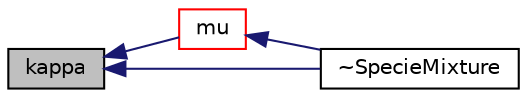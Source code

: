 digraph "kappa"
{
  bgcolor="transparent";
  edge [fontname="Helvetica",fontsize="10",labelfontname="Helvetica",labelfontsize="10"];
  node [fontname="Helvetica",fontsize="10",shape=record];
  rankdir="LR";
  Node180 [label="kappa",height=0.2,width=0.4,color="black", fillcolor="grey75", style="filled", fontcolor="black"];
  Node180 -> Node181 [dir="back",color="midnightblue",fontsize="10",style="solid",fontname="Helvetica"];
  Node181 [label="mu",height=0.2,width=0.4,color="red",URL="$a31501.html#aa4959335e6fdf502bfa4f166f05f6422",tooltip="Dynamic viscosity [kg/m/s]. "];
  Node181 -> Node190 [dir="back",color="midnightblue",fontsize="10",style="solid",fontname="Helvetica"];
  Node190 [label="~SpecieMixture",height=0.2,width=0.4,color="black",URL="$a31501.html#a149d8c2fb446e76144898dd6cadef2de",tooltip="Destructor. "];
  Node180 -> Node190 [dir="back",color="midnightblue",fontsize="10",style="solid",fontname="Helvetica"];
}
